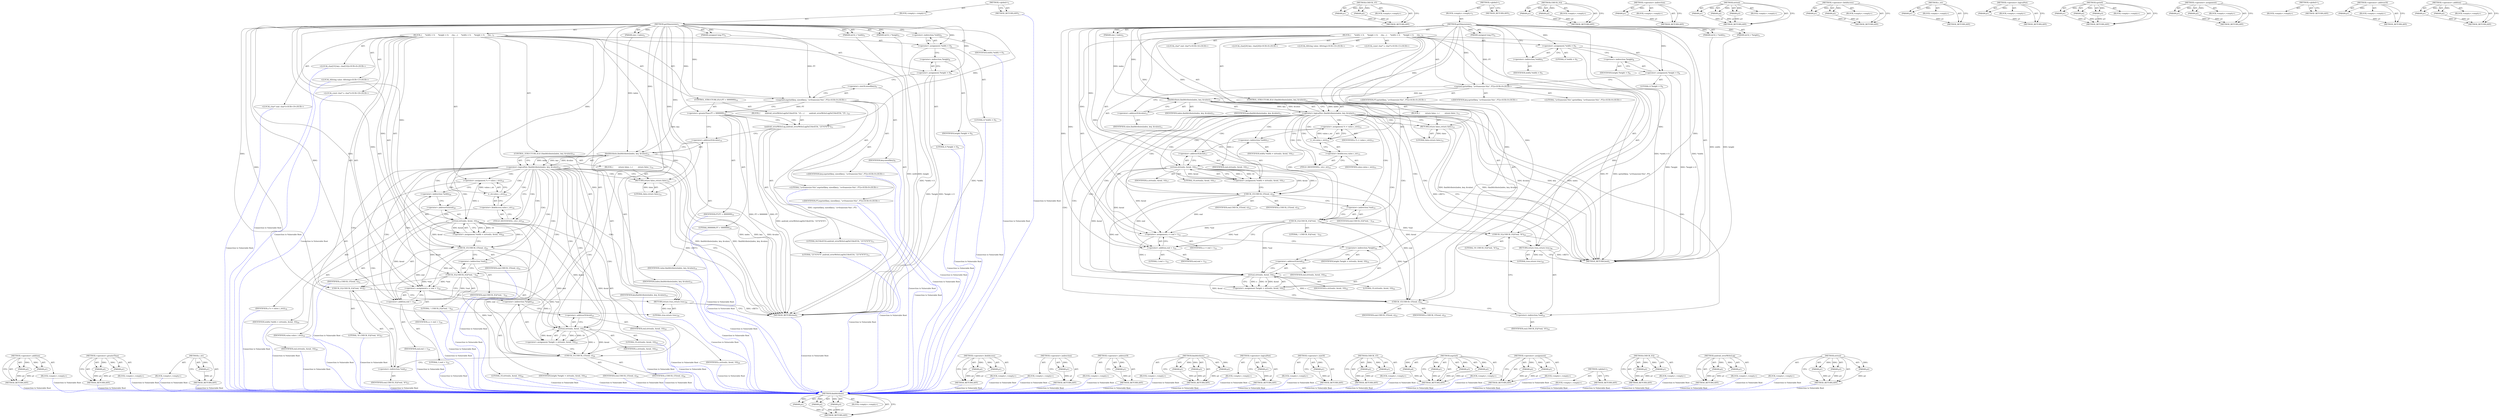 digraph "strtoul" {
vulnerable_137 [label=<(METHOD,findAttribute)>];
vulnerable_138 [label=<(PARAM,p1)>];
vulnerable_139 [label=<(PARAM,p2)>];
vulnerable_140 [label=<(PARAM,p3)>];
vulnerable_141 [label=<(BLOCK,&lt;empty&gt;,&lt;empty&gt;)>];
vulnerable_142 [label=<(METHOD_RETURN,ANY)>];
vulnerable_162 [label=<(METHOD,CHECK_GT)>];
vulnerable_163 [label=<(PARAM,p1)>];
vulnerable_164 [label=<(PARAM,p2)>];
vulnerable_165 [label=<(BLOCK,&lt;empty&gt;,&lt;empty&gt;)>];
vulnerable_166 [label=<(METHOD_RETURN,ANY)>];
vulnerable_6 [label=<(METHOD,&lt;global&gt;)<SUB>1</SUB>>];
vulnerable_7 [label=<(BLOCK,&lt;empty&gt;,&lt;empty&gt;)<SUB>1</SUB>>];
vulnerable_8 [label=<(METHOD,getDimensions)<SUB>1</SUB>>];
vulnerable_9 [label=<(PARAM,size_t index)<SUB>2</SUB>>];
vulnerable_10 [label=<(PARAM,unsigned long PT)<SUB>2</SUB>>];
vulnerable_11 [label=<(PARAM,int32_t *width)<SUB>3</SUB>>];
vulnerable_12 [label=<(PARAM,int32_t *height)<SUB>3</SUB>>];
vulnerable_13 [label=<(BLOCK,{

     *width = 0;
     *height = 0;
 
    cha...,{

     *width = 0;
     *height = 0;
 
    cha...)<SUB>3</SUB>>];
vulnerable_14 [label=<(&lt;operator&gt;.assignment,*width = 0)<SUB>5</SUB>>];
vulnerable_15 [label=<(&lt;operator&gt;.indirection,*width)<SUB>5</SUB>>];
vulnerable_16 [label=<(IDENTIFIER,width,*width = 0)<SUB>5</SUB>>];
vulnerable_17 [label=<(LITERAL,0,*width = 0)<SUB>5</SUB>>];
vulnerable_18 [label=<(&lt;operator&gt;.assignment,*height = 0)<SUB>6</SUB>>];
vulnerable_19 [label=<(&lt;operator&gt;.indirection,*height)<SUB>6</SUB>>];
vulnerable_20 [label=<(IDENTIFIER,height,*height = 0)<SUB>6</SUB>>];
vulnerable_21 [label=<(LITERAL,0,*height = 0)<SUB>6</SUB>>];
vulnerable_22 [label="<(LOCAL,char[20] key: char[20])<SUB>8</SUB>>"];
vulnerable_23 [label="<(sprintf,sprintf(key, &quot;a=framesize:%lu&quot;, PT))<SUB>9</SUB>>"];
vulnerable_24 [label="<(IDENTIFIER,key,sprintf(key, &quot;a=framesize:%lu&quot;, PT))<SUB>9</SUB>>"];
vulnerable_25 [label="<(LITERAL,&quot;a=framesize:%lu&quot;,sprintf(key, &quot;a=framesize:%lu&quot;, PT))<SUB>9</SUB>>"];
vulnerable_26 [label="<(IDENTIFIER,PT,sprintf(key, &quot;a=framesize:%lu&quot;, PT))<SUB>9</SUB>>"];
vulnerable_27 [label="<(LOCAL,AString value: AString)<SUB>10</SUB>>"];
vulnerable_28 [label=<(CONTROL_STRUCTURE,IF,if (!findAttribute(index, key, &amp;value)))<SUB>11</SUB>>];
vulnerable_29 [label=<(&lt;operator&gt;.logicalNot,!findAttribute(index, key, &amp;value))<SUB>11</SUB>>];
vulnerable_30 [label=<(findAttribute,findAttribute(index, key, &amp;value))<SUB>11</SUB>>];
vulnerable_31 [label=<(IDENTIFIER,index,findAttribute(index, key, &amp;value))<SUB>11</SUB>>];
vulnerable_32 [label=<(IDENTIFIER,key,findAttribute(index, key, &amp;value))<SUB>11</SUB>>];
vulnerable_33 [label=<(&lt;operator&gt;.addressOf,&amp;value)<SUB>11</SUB>>];
vulnerable_34 [label=<(IDENTIFIER,value,findAttribute(index, key, &amp;value))<SUB>11</SUB>>];
vulnerable_35 [label=<(BLOCK,{
         return false;
 },{
         return false;
 })<SUB>11</SUB>>];
vulnerable_36 [label=<(RETURN,return false;,return false;)<SUB>12</SUB>>];
vulnerable_37 [label=<(LITERAL,false,return false;)<SUB>12</SUB>>];
vulnerable_38 [label="<(LOCAL,const char* s: char*)<SUB>15</SUB>>"];
vulnerable_39 [label=<(&lt;operator&gt;.assignment,*s = value.c_str())<SUB>15</SUB>>];
vulnerable_40 [label=<(IDENTIFIER,s,*s = value.c_str())<SUB>15</SUB>>];
vulnerable_41 [label=<(c_str,value.c_str())<SUB>15</SUB>>];
vulnerable_42 [label=<(&lt;operator&gt;.fieldAccess,value.c_str)<SUB>15</SUB>>];
vulnerable_43 [label=<(IDENTIFIER,value,value.c_str())<SUB>15</SUB>>];
vulnerable_44 [label=<(FIELD_IDENTIFIER,c_str,c_str)<SUB>15</SUB>>];
vulnerable_45 [label="<(LOCAL,char* end: char*)<SUB>16</SUB>>"];
vulnerable_46 [label=<(&lt;operator&gt;.assignment,*width = strtoul(s, &amp;end, 10))<SUB>17</SUB>>];
vulnerable_47 [label=<(&lt;operator&gt;.indirection,*width)<SUB>17</SUB>>];
vulnerable_48 [label=<(IDENTIFIER,width,*width = strtoul(s, &amp;end, 10))<SUB>17</SUB>>];
vulnerable_49 [label=<(strtoul,strtoul(s, &amp;end, 10))<SUB>17</SUB>>];
vulnerable_50 [label=<(IDENTIFIER,s,strtoul(s, &amp;end, 10))<SUB>17</SUB>>];
vulnerable_51 [label=<(&lt;operator&gt;.addressOf,&amp;end)<SUB>17</SUB>>];
vulnerable_52 [label=<(IDENTIFIER,end,strtoul(s, &amp;end, 10))<SUB>17</SUB>>];
vulnerable_53 [label=<(LITERAL,10,strtoul(s, &amp;end, 10))<SUB>17</SUB>>];
vulnerable_54 [label=<(CHECK_GT,CHECK_GT(end, s))<SUB>18</SUB>>];
vulnerable_55 [label=<(IDENTIFIER,end,CHECK_GT(end, s))<SUB>18</SUB>>];
vulnerable_56 [label=<(IDENTIFIER,s,CHECK_GT(end, s))<SUB>18</SUB>>];
vulnerable_57 [label=<(CHECK_EQ,CHECK_EQ(*end, '-'))<SUB>19</SUB>>];
vulnerable_58 [label=<(&lt;operator&gt;.indirection,*end)<SUB>19</SUB>>];
vulnerable_59 [label=<(IDENTIFIER,end,CHECK_EQ(*end, '-'))<SUB>19</SUB>>];
vulnerable_60 [label=<(LITERAL,'-',CHECK_EQ(*end, '-'))<SUB>19</SUB>>];
vulnerable_61 [label=<(&lt;operator&gt;.assignment,s = end + 1)<SUB>21</SUB>>];
vulnerable_62 [label=<(IDENTIFIER,s,s = end + 1)<SUB>21</SUB>>];
vulnerable_63 [label=<(&lt;operator&gt;.addition,end + 1)<SUB>21</SUB>>];
vulnerable_64 [label=<(IDENTIFIER,end,end + 1)<SUB>21</SUB>>];
vulnerable_65 [label=<(LITERAL,1,end + 1)<SUB>21</SUB>>];
vulnerable_66 [label=<(&lt;operator&gt;.assignment,*height = strtoul(s, &amp;end, 10))<SUB>22</SUB>>];
vulnerable_67 [label=<(&lt;operator&gt;.indirection,*height)<SUB>22</SUB>>];
vulnerable_68 [label=<(IDENTIFIER,height,*height = strtoul(s, &amp;end, 10))<SUB>22</SUB>>];
vulnerable_69 [label=<(strtoul,strtoul(s, &amp;end, 10))<SUB>22</SUB>>];
vulnerable_70 [label=<(IDENTIFIER,s,strtoul(s, &amp;end, 10))<SUB>22</SUB>>];
vulnerable_71 [label=<(&lt;operator&gt;.addressOf,&amp;end)<SUB>22</SUB>>];
vulnerable_72 [label=<(IDENTIFIER,end,strtoul(s, &amp;end, 10))<SUB>22</SUB>>];
vulnerable_73 [label=<(LITERAL,10,strtoul(s, &amp;end, 10))<SUB>22</SUB>>];
vulnerable_74 [label=<(CHECK_GT,CHECK_GT(end, s))<SUB>23</SUB>>];
vulnerable_75 [label=<(IDENTIFIER,end,CHECK_GT(end, s))<SUB>23</SUB>>];
vulnerable_76 [label=<(IDENTIFIER,s,CHECK_GT(end, s))<SUB>23</SUB>>];
vulnerable_77 [label=<(CHECK_EQ,CHECK_EQ(*end, '\0'))<SUB>24</SUB>>];
vulnerable_78 [label=<(&lt;operator&gt;.indirection,*end)<SUB>24</SUB>>];
vulnerable_79 [label=<(IDENTIFIER,end,CHECK_EQ(*end, '\0'))<SUB>24</SUB>>];
vulnerable_80 [label=<(LITERAL,'\0',CHECK_EQ(*end, '\0'))<SUB>24</SUB>>];
vulnerable_81 [label=<(RETURN,return true;,return true;)<SUB>26</SUB>>];
vulnerable_82 [label=<(LITERAL,true,return true;)<SUB>26</SUB>>];
vulnerable_83 [label=<(METHOD_RETURN,bool)<SUB>1</SUB>>];
vulnerable_85 [label=<(METHOD_RETURN,ANY)<SUB>1</SUB>>];
vulnerable_167 [label=<(METHOD,CHECK_EQ)>];
vulnerable_168 [label=<(PARAM,p1)>];
vulnerable_169 [label=<(PARAM,p2)>];
vulnerable_170 [label=<(BLOCK,&lt;empty&gt;,&lt;empty&gt;)>];
vulnerable_171 [label=<(METHOD_RETURN,ANY)>];
vulnerable_123 [label=<(METHOD,&lt;operator&gt;.indirection)>];
vulnerable_124 [label=<(PARAM,p1)>];
vulnerable_125 [label=<(BLOCK,&lt;empty&gt;,&lt;empty&gt;)>];
vulnerable_126 [label=<(METHOD_RETURN,ANY)>];
vulnerable_156 [label=<(METHOD,strtoul)>];
vulnerable_157 [label=<(PARAM,p1)>];
vulnerable_158 [label=<(PARAM,p2)>];
vulnerable_159 [label=<(PARAM,p3)>];
vulnerable_160 [label=<(BLOCK,&lt;empty&gt;,&lt;empty&gt;)>];
vulnerable_161 [label=<(METHOD_RETURN,ANY)>];
vulnerable_151 [label=<(METHOD,&lt;operator&gt;.fieldAccess)>];
vulnerable_152 [label=<(PARAM,p1)>];
vulnerable_153 [label=<(PARAM,p2)>];
vulnerable_154 [label=<(BLOCK,&lt;empty&gt;,&lt;empty&gt;)>];
vulnerable_155 [label=<(METHOD_RETURN,ANY)>];
vulnerable_147 [label=<(METHOD,c_str)>];
vulnerable_148 [label=<(PARAM,p1)>];
vulnerable_149 [label=<(BLOCK,&lt;empty&gt;,&lt;empty&gt;)>];
vulnerable_150 [label=<(METHOD_RETURN,ANY)>];
vulnerable_133 [label=<(METHOD,&lt;operator&gt;.logicalNot)>];
vulnerable_134 [label=<(PARAM,p1)>];
vulnerable_135 [label=<(BLOCK,&lt;empty&gt;,&lt;empty&gt;)>];
vulnerable_136 [label=<(METHOD_RETURN,ANY)>];
vulnerable_127 [label=<(METHOD,sprintf)>];
vulnerable_128 [label=<(PARAM,p1)>];
vulnerable_129 [label=<(PARAM,p2)>];
vulnerable_130 [label=<(PARAM,p3)>];
vulnerable_131 [label=<(BLOCK,&lt;empty&gt;,&lt;empty&gt;)>];
vulnerable_132 [label=<(METHOD_RETURN,ANY)>];
vulnerable_118 [label=<(METHOD,&lt;operator&gt;.assignment)>];
vulnerable_119 [label=<(PARAM,p1)>];
vulnerable_120 [label=<(PARAM,p2)>];
vulnerable_121 [label=<(BLOCK,&lt;empty&gt;,&lt;empty&gt;)>];
vulnerable_122 [label=<(METHOD_RETURN,ANY)>];
vulnerable_112 [label=<(METHOD,&lt;global&gt;)<SUB>1</SUB>>];
vulnerable_113 [label=<(BLOCK,&lt;empty&gt;,&lt;empty&gt;)>];
vulnerable_114 [label=<(METHOD_RETURN,ANY)>];
vulnerable_143 [label=<(METHOD,&lt;operator&gt;.addressOf)>];
vulnerable_144 [label=<(PARAM,p1)>];
vulnerable_145 [label=<(BLOCK,&lt;empty&gt;,&lt;empty&gt;)>];
vulnerable_146 [label=<(METHOD_RETURN,ANY)>];
vulnerable_172 [label=<(METHOD,&lt;operator&gt;.addition)>];
vulnerable_173 [label=<(PARAM,p1)>];
vulnerable_174 [label=<(PARAM,p2)>];
vulnerable_175 [label=<(BLOCK,&lt;empty&gt;,&lt;empty&gt;)>];
vulnerable_176 [label=<(METHOD_RETURN,ANY)>];
fixed_199 [label=<(METHOD,&lt;operator&gt;.addition)>];
fixed_200 [label=<(PARAM,p1)>];
fixed_201 [label=<(PARAM,p2)>];
fixed_202 [label=<(BLOCK,&lt;empty&gt;,&lt;empty&gt;)>];
fixed_203 [label=<(METHOD_RETURN,ANY)>];
fixed_150 [label=<(METHOD,&lt;operator&gt;.greaterThan)>];
fixed_151 [label=<(PARAM,p1)>];
fixed_152 [label=<(PARAM,p2)>];
fixed_153 [label=<(BLOCK,&lt;empty&gt;,&lt;empty&gt;)>];
fixed_154 [label=<(METHOD_RETURN,ANY)>];
fixed_174 [label=<(METHOD,c_str)>];
fixed_175 [label=<(PARAM,p1)>];
fixed_176 [label=<(BLOCK,&lt;empty&gt;,&lt;empty&gt;)>];
fixed_177 [label=<(METHOD_RETURN,ANY)>];
fixed_6 [label=<(METHOD,&lt;global&gt;)<SUB>1</SUB>>];
fixed_7 [label=<(BLOCK,&lt;empty&gt;,&lt;empty&gt;)<SUB>1</SUB>>];
fixed_8 [label=<(METHOD,getDimensions)<SUB>1</SUB>>];
fixed_9 [label=<(PARAM,size_t index)<SUB>2</SUB>>];
fixed_10 [label=<(PARAM,unsigned long PT)<SUB>2</SUB>>];
fixed_11 [label=<(PARAM,int32_t *width)<SUB>3</SUB>>];
fixed_12 [label=<(PARAM,int32_t *height)<SUB>3</SUB>>];
fixed_13 [label=<(BLOCK,{

     *width = 0;
     *height = 0;
 
    cha...,{

     *width = 0;
     *height = 0;
 
    cha...)<SUB>3</SUB>>];
fixed_14 [label=<(&lt;operator&gt;.assignment,*width = 0)<SUB>5</SUB>>];
fixed_15 [label=<(&lt;operator&gt;.indirection,*width)<SUB>5</SUB>>];
fixed_16 [label=<(IDENTIFIER,width,*width = 0)<SUB>5</SUB>>];
fixed_17 [label=<(LITERAL,0,*width = 0)<SUB>5</SUB>>];
fixed_18 [label=<(&lt;operator&gt;.assignment,*height = 0)<SUB>6</SUB>>];
fixed_19 [label=<(&lt;operator&gt;.indirection,*height)<SUB>6</SUB>>];
fixed_20 [label=<(IDENTIFIER,height,*height = 0)<SUB>6</SUB>>];
fixed_21 [label=<(LITERAL,0,*height = 0)<SUB>6</SUB>>];
fixed_22 [label="<(LOCAL,char[33] key: char[33])<SUB>8</SUB>>"];
fixed_23 [label="<(snprintf,snprintf(key, sizeof(key), &quot;a=framesize:%lu&quot;, PT))<SUB>9</SUB>>"];
fixed_24 [label="<(IDENTIFIER,key,snprintf(key, sizeof(key), &quot;a=framesize:%lu&quot;, PT))<SUB>9</SUB>>"];
fixed_25 [label=<(&lt;operator&gt;.sizeOf,sizeof(key))<SUB>9</SUB>>];
fixed_26 [label=<(IDENTIFIER,key,sizeof(key))<SUB>9</SUB>>];
fixed_27 [label="<(LITERAL,&quot;a=framesize:%lu&quot;,snprintf(key, sizeof(key), &quot;a=framesize:%lu&quot;, PT))<SUB>9</SUB>>"];
fixed_28 [label="<(IDENTIFIER,PT,snprintf(key, sizeof(key), &quot;a=framesize:%lu&quot;, PT))<SUB>9</SUB>>"];
fixed_29 [label=<(CONTROL_STRUCTURE,IF,if (PT &gt; 9999999))<SUB>10</SUB>>];
fixed_30 [label=<(&lt;operator&gt;.greaterThan,PT &gt; 9999999)<SUB>10</SUB>>];
fixed_31 [label=<(IDENTIFIER,PT,PT &gt; 9999999)<SUB>10</SUB>>];
fixed_32 [label=<(LITERAL,9999999,PT &gt; 9999999)<SUB>10</SUB>>];
fixed_33 [label=<(BLOCK,{
        android_errorWriteLog(0x534e4554, &quot;25...,{
        android_errorWriteLog(0x534e4554, &quot;25...)<SUB>10</SUB>>];
fixed_34 [label=<(android_errorWriteLog,android_errorWriteLog(0x534e4554, &quot;25747670&quot;))<SUB>11</SUB>>];
fixed_35 [label=<(LITERAL,0x534e4554,android_errorWriteLog(0x534e4554, &quot;25747670&quot;))<SUB>11</SUB>>];
fixed_36 [label=<(LITERAL,&quot;25747670&quot;,android_errorWriteLog(0x534e4554, &quot;25747670&quot;))<SUB>11</SUB>>];
fixed_37 [label="<(LOCAL,AString value: AString)<SUB>13</SUB>>"];
fixed_38 [label=<(CONTROL_STRUCTURE,IF,if (!findAttribute(index, key, &amp;value)))<SUB>14</SUB>>];
fixed_39 [label=<(&lt;operator&gt;.logicalNot,!findAttribute(index, key, &amp;value))<SUB>14</SUB>>];
fixed_40 [label=<(findAttribute,findAttribute(index, key, &amp;value))<SUB>14</SUB>>];
fixed_41 [label=<(IDENTIFIER,index,findAttribute(index, key, &amp;value))<SUB>14</SUB>>];
fixed_42 [label=<(IDENTIFIER,key,findAttribute(index, key, &amp;value))<SUB>14</SUB>>];
fixed_43 [label=<(&lt;operator&gt;.addressOf,&amp;value)<SUB>14</SUB>>];
fixed_44 [label=<(IDENTIFIER,value,findAttribute(index, key, &amp;value))<SUB>14</SUB>>];
fixed_45 [label=<(BLOCK,{
         return false;
 },{
         return false;
 })<SUB>14</SUB>>];
fixed_46 [label=<(RETURN,return false;,return false;)<SUB>15</SUB>>];
fixed_47 [label=<(LITERAL,false,return false;)<SUB>15</SUB>>];
fixed_48 [label="<(LOCAL,const char* s: char*)<SUB>18</SUB>>"];
fixed_49 [label=<(&lt;operator&gt;.assignment,*s = value.c_str())<SUB>18</SUB>>];
fixed_50 [label=<(IDENTIFIER,s,*s = value.c_str())<SUB>18</SUB>>];
fixed_51 [label=<(c_str,value.c_str())<SUB>18</SUB>>];
fixed_52 [label=<(&lt;operator&gt;.fieldAccess,value.c_str)<SUB>18</SUB>>];
fixed_53 [label=<(IDENTIFIER,value,value.c_str())<SUB>18</SUB>>];
fixed_54 [label=<(FIELD_IDENTIFIER,c_str,c_str)<SUB>18</SUB>>];
fixed_55 [label="<(LOCAL,char* end: char*)<SUB>19</SUB>>"];
fixed_56 [label=<(&lt;operator&gt;.assignment,*width = strtoul(s, &amp;end, 10))<SUB>20</SUB>>];
fixed_57 [label=<(&lt;operator&gt;.indirection,*width)<SUB>20</SUB>>];
fixed_58 [label=<(IDENTIFIER,width,*width = strtoul(s, &amp;end, 10))<SUB>20</SUB>>];
fixed_59 [label=<(strtoul,strtoul(s, &amp;end, 10))<SUB>20</SUB>>];
fixed_60 [label=<(IDENTIFIER,s,strtoul(s, &amp;end, 10))<SUB>20</SUB>>];
fixed_61 [label=<(&lt;operator&gt;.addressOf,&amp;end)<SUB>20</SUB>>];
fixed_62 [label=<(IDENTIFIER,end,strtoul(s, &amp;end, 10))<SUB>20</SUB>>];
fixed_63 [label=<(LITERAL,10,strtoul(s, &amp;end, 10))<SUB>20</SUB>>];
fixed_64 [label=<(CHECK_GT,CHECK_GT(end, s))<SUB>21</SUB>>];
fixed_65 [label=<(IDENTIFIER,end,CHECK_GT(end, s))<SUB>21</SUB>>];
fixed_66 [label=<(IDENTIFIER,s,CHECK_GT(end, s))<SUB>21</SUB>>];
fixed_67 [label=<(CHECK_EQ,CHECK_EQ(*end, '-'))<SUB>22</SUB>>];
fixed_68 [label=<(&lt;operator&gt;.indirection,*end)<SUB>22</SUB>>];
fixed_69 [label=<(IDENTIFIER,end,CHECK_EQ(*end, '-'))<SUB>22</SUB>>];
fixed_70 [label=<(LITERAL,'-',CHECK_EQ(*end, '-'))<SUB>22</SUB>>];
fixed_71 [label=<(&lt;operator&gt;.assignment,s = end + 1)<SUB>24</SUB>>];
fixed_72 [label=<(IDENTIFIER,s,s = end + 1)<SUB>24</SUB>>];
fixed_73 [label=<(&lt;operator&gt;.addition,end + 1)<SUB>24</SUB>>];
fixed_74 [label=<(IDENTIFIER,end,end + 1)<SUB>24</SUB>>];
fixed_75 [label=<(LITERAL,1,end + 1)<SUB>24</SUB>>];
fixed_76 [label=<(&lt;operator&gt;.assignment,*height = strtoul(s, &amp;end, 10))<SUB>25</SUB>>];
fixed_77 [label=<(&lt;operator&gt;.indirection,*height)<SUB>25</SUB>>];
fixed_78 [label=<(IDENTIFIER,height,*height = strtoul(s, &amp;end, 10))<SUB>25</SUB>>];
fixed_79 [label=<(strtoul,strtoul(s, &amp;end, 10))<SUB>25</SUB>>];
fixed_80 [label=<(IDENTIFIER,s,strtoul(s, &amp;end, 10))<SUB>25</SUB>>];
fixed_81 [label=<(&lt;operator&gt;.addressOf,&amp;end)<SUB>25</SUB>>];
fixed_82 [label=<(IDENTIFIER,end,strtoul(s, &amp;end, 10))<SUB>25</SUB>>];
fixed_83 [label=<(LITERAL,10,strtoul(s, &amp;end, 10))<SUB>25</SUB>>];
fixed_84 [label=<(CHECK_GT,CHECK_GT(end, s))<SUB>26</SUB>>];
fixed_85 [label=<(IDENTIFIER,end,CHECK_GT(end, s))<SUB>26</SUB>>];
fixed_86 [label=<(IDENTIFIER,s,CHECK_GT(end, s))<SUB>26</SUB>>];
fixed_87 [label=<(CHECK_EQ,CHECK_EQ(*end, '\0'))<SUB>27</SUB>>];
fixed_88 [label=<(&lt;operator&gt;.indirection,*end)<SUB>27</SUB>>];
fixed_89 [label=<(IDENTIFIER,end,CHECK_EQ(*end, '\0'))<SUB>27</SUB>>];
fixed_90 [label=<(LITERAL,'\0',CHECK_EQ(*end, '\0'))<SUB>27</SUB>>];
fixed_91 [label=<(RETURN,return true;,return true;)<SUB>29</SUB>>];
fixed_92 [label=<(LITERAL,true,return true;)<SUB>29</SUB>>];
fixed_93 [label=<(METHOD_RETURN,bool)<SUB>1</SUB>>];
fixed_95 [label=<(METHOD_RETURN,ANY)<SUB>1</SUB>>];
fixed_178 [label=<(METHOD,&lt;operator&gt;.fieldAccess)>];
fixed_179 [label=<(PARAM,p1)>];
fixed_180 [label=<(PARAM,p2)>];
fixed_181 [label=<(BLOCK,&lt;empty&gt;,&lt;empty&gt;)>];
fixed_182 [label=<(METHOD_RETURN,ANY)>];
fixed_135 [label=<(METHOD,&lt;operator&gt;.indirection)>];
fixed_136 [label=<(PARAM,p1)>];
fixed_137 [label=<(BLOCK,&lt;empty&gt;,&lt;empty&gt;)>];
fixed_138 [label=<(METHOD_RETURN,ANY)>];
fixed_170 [label=<(METHOD,&lt;operator&gt;.addressOf)>];
fixed_171 [label=<(PARAM,p1)>];
fixed_172 [label=<(BLOCK,&lt;empty&gt;,&lt;empty&gt;)>];
fixed_173 [label=<(METHOD_RETURN,ANY)>];
fixed_164 [label=<(METHOD,findAttribute)>];
fixed_165 [label=<(PARAM,p1)>];
fixed_166 [label=<(PARAM,p2)>];
fixed_167 [label=<(PARAM,p3)>];
fixed_168 [label=<(BLOCK,&lt;empty&gt;,&lt;empty&gt;)>];
fixed_169 [label=<(METHOD_RETURN,ANY)>];
fixed_160 [label=<(METHOD,&lt;operator&gt;.logicalNot)>];
fixed_161 [label=<(PARAM,p1)>];
fixed_162 [label=<(BLOCK,&lt;empty&gt;,&lt;empty&gt;)>];
fixed_163 [label=<(METHOD_RETURN,ANY)>];
fixed_146 [label=<(METHOD,&lt;operator&gt;.sizeOf)>];
fixed_147 [label=<(PARAM,p1)>];
fixed_148 [label=<(BLOCK,&lt;empty&gt;,&lt;empty&gt;)>];
fixed_149 [label=<(METHOD_RETURN,ANY)>];
fixed_189 [label=<(METHOD,CHECK_GT)>];
fixed_190 [label=<(PARAM,p1)>];
fixed_191 [label=<(PARAM,p2)>];
fixed_192 [label=<(BLOCK,&lt;empty&gt;,&lt;empty&gt;)>];
fixed_193 [label=<(METHOD_RETURN,ANY)>];
fixed_139 [label=<(METHOD,snprintf)>];
fixed_140 [label=<(PARAM,p1)>];
fixed_141 [label=<(PARAM,p2)>];
fixed_142 [label=<(PARAM,p3)>];
fixed_143 [label=<(PARAM,p4)>];
fixed_144 [label=<(BLOCK,&lt;empty&gt;,&lt;empty&gt;)>];
fixed_145 [label=<(METHOD_RETURN,ANY)>];
fixed_130 [label=<(METHOD,&lt;operator&gt;.assignment)>];
fixed_131 [label=<(PARAM,p1)>];
fixed_132 [label=<(PARAM,p2)>];
fixed_133 [label=<(BLOCK,&lt;empty&gt;,&lt;empty&gt;)>];
fixed_134 [label=<(METHOD_RETURN,ANY)>];
fixed_124 [label=<(METHOD,&lt;global&gt;)<SUB>1</SUB>>];
fixed_125 [label=<(BLOCK,&lt;empty&gt;,&lt;empty&gt;)>];
fixed_126 [label=<(METHOD_RETURN,ANY)>];
fixed_194 [label=<(METHOD,CHECK_EQ)>];
fixed_195 [label=<(PARAM,p1)>];
fixed_196 [label=<(PARAM,p2)>];
fixed_197 [label=<(BLOCK,&lt;empty&gt;,&lt;empty&gt;)>];
fixed_198 [label=<(METHOD_RETURN,ANY)>];
fixed_155 [label=<(METHOD,android_errorWriteLog)>];
fixed_156 [label=<(PARAM,p1)>];
fixed_157 [label=<(PARAM,p2)>];
fixed_158 [label=<(BLOCK,&lt;empty&gt;,&lt;empty&gt;)>];
fixed_159 [label=<(METHOD_RETURN,ANY)>];
fixed_183 [label=<(METHOD,strtoul)>];
fixed_184 [label=<(PARAM,p1)>];
fixed_185 [label=<(PARAM,p2)>];
fixed_186 [label=<(PARAM,p3)>];
fixed_187 [label=<(BLOCK,&lt;empty&gt;,&lt;empty&gt;)>];
fixed_188 [label=<(METHOD_RETURN,ANY)>];
vulnerable_137 -> vulnerable_138  [key=0, label="AST: "];
vulnerable_137 -> vulnerable_138  [key=1, label="DDG: "];
vulnerable_137 -> vulnerable_141  [key=0, label="AST: "];
vulnerable_137 -> vulnerable_139  [key=0, label="AST: "];
vulnerable_137 -> vulnerable_139  [key=1, label="DDG: "];
vulnerable_137 -> vulnerable_142  [key=0, label="AST: "];
vulnerable_137 -> vulnerable_142  [key=1, label="CFG: "];
vulnerable_137 -> vulnerable_140  [key=0, label="AST: "];
vulnerable_137 -> vulnerable_140  [key=1, label="DDG: "];
vulnerable_138 -> vulnerable_142  [key=0, label="DDG: p1"];
vulnerable_139 -> vulnerable_142  [key=0, label="DDG: p2"];
vulnerable_140 -> vulnerable_142  [key=0, label="DDG: p3"];
vulnerable_162 -> vulnerable_163  [key=0, label="AST: "];
vulnerable_162 -> vulnerable_163  [key=1, label="DDG: "];
vulnerable_162 -> vulnerable_165  [key=0, label="AST: "];
vulnerable_162 -> vulnerable_164  [key=0, label="AST: "];
vulnerable_162 -> vulnerable_164  [key=1, label="DDG: "];
vulnerable_162 -> vulnerable_166  [key=0, label="AST: "];
vulnerable_162 -> vulnerable_166  [key=1, label="CFG: "];
vulnerable_163 -> vulnerable_166  [key=0, label="DDG: p1"];
vulnerable_164 -> vulnerable_166  [key=0, label="DDG: p2"];
vulnerable_6 -> vulnerable_7  [key=0, label="AST: "];
vulnerable_6 -> vulnerable_85  [key=0, label="AST: "];
vulnerable_6 -> vulnerable_85  [key=1, label="CFG: "];
vulnerable_7 -> vulnerable_8  [key=0, label="AST: "];
vulnerable_8 -> vulnerable_9  [key=0, label="AST: "];
vulnerable_8 -> vulnerable_9  [key=1, label="DDG: "];
vulnerable_8 -> vulnerable_10  [key=0, label="AST: "];
vulnerable_8 -> vulnerable_10  [key=1, label="DDG: "];
vulnerable_8 -> vulnerable_11  [key=0, label="AST: "];
vulnerable_8 -> vulnerable_11  [key=1, label="DDG: "];
vulnerable_8 -> vulnerable_12  [key=0, label="AST: "];
vulnerable_8 -> vulnerable_12  [key=1, label="DDG: "];
vulnerable_8 -> vulnerable_13  [key=0, label="AST: "];
vulnerable_8 -> vulnerable_83  [key=0, label="AST: "];
vulnerable_8 -> vulnerable_15  [key=0, label="CFG: "];
vulnerable_8 -> vulnerable_14  [key=0, label="DDG: "];
vulnerable_8 -> vulnerable_18  [key=0, label="DDG: "];
vulnerable_8 -> vulnerable_61  [key=0, label="DDG: "];
vulnerable_8 -> vulnerable_81  [key=0, label="DDG: "];
vulnerable_8 -> vulnerable_23  [key=0, label="DDG: "];
vulnerable_8 -> vulnerable_54  [key=0, label="DDG: "];
vulnerable_8 -> vulnerable_57  [key=0, label="DDG: "];
vulnerable_8 -> vulnerable_74  [key=0, label="DDG: "];
vulnerable_8 -> vulnerable_77  [key=0, label="DDG: "];
vulnerable_8 -> vulnerable_82  [key=0, label="DDG: "];
vulnerable_8 -> vulnerable_36  [key=0, label="DDG: "];
vulnerable_8 -> vulnerable_41  [key=0, label="DDG: "];
vulnerable_8 -> vulnerable_49  [key=0, label="DDG: "];
vulnerable_8 -> vulnerable_63  [key=0, label="DDG: "];
vulnerable_8 -> vulnerable_69  [key=0, label="DDG: "];
vulnerable_8 -> vulnerable_30  [key=0, label="DDG: "];
vulnerable_8 -> vulnerable_37  [key=0, label="DDG: "];
vulnerable_9 -> vulnerable_30  [key=0, label="DDG: index"];
vulnerable_10 -> vulnerable_23  [key=0, label="DDG: PT"];
vulnerable_11 -> vulnerable_83  [key=0, label="DDG: width"];
vulnerable_12 -> vulnerable_83  [key=0, label="DDG: height"];
vulnerable_13 -> vulnerable_14  [key=0, label="AST: "];
vulnerable_13 -> vulnerable_18  [key=0, label="AST: "];
vulnerable_13 -> vulnerable_22  [key=0, label="AST: "];
vulnerable_13 -> vulnerable_23  [key=0, label="AST: "];
vulnerable_13 -> vulnerable_27  [key=0, label="AST: "];
vulnerable_13 -> vulnerable_28  [key=0, label="AST: "];
vulnerable_13 -> vulnerable_38  [key=0, label="AST: "];
vulnerable_13 -> vulnerable_39  [key=0, label="AST: "];
vulnerable_13 -> vulnerable_45  [key=0, label="AST: "];
vulnerable_13 -> vulnerable_46  [key=0, label="AST: "];
vulnerable_13 -> vulnerable_54  [key=0, label="AST: "];
vulnerable_13 -> vulnerable_57  [key=0, label="AST: "];
vulnerable_13 -> vulnerable_61  [key=0, label="AST: "];
vulnerable_13 -> vulnerable_66  [key=0, label="AST: "];
vulnerable_13 -> vulnerable_74  [key=0, label="AST: "];
vulnerable_13 -> vulnerable_77  [key=0, label="AST: "];
vulnerable_13 -> vulnerable_81  [key=0, label="AST: "];
vulnerable_14 -> vulnerable_15  [key=0, label="AST: "];
vulnerable_14 -> vulnerable_17  [key=0, label="AST: "];
vulnerable_14 -> vulnerable_19  [key=0, label="CFG: "];
vulnerable_14 -> vulnerable_83  [key=0, label="DDG: *width"];
vulnerable_14 -> vulnerable_83  [key=1, label="DDG: *width = 0"];
vulnerable_15 -> vulnerable_16  [key=0, label="AST: "];
vulnerable_15 -> vulnerable_14  [key=0, label="CFG: "];
vulnerable_18 -> vulnerable_19  [key=0, label="AST: "];
vulnerable_18 -> vulnerable_21  [key=0, label="AST: "];
vulnerable_18 -> vulnerable_23  [key=0, label="CFG: "];
vulnerable_18 -> vulnerable_83  [key=0, label="DDG: *height"];
vulnerable_18 -> vulnerable_83  [key=1, label="DDG: *height = 0"];
vulnerable_19 -> vulnerable_20  [key=0, label="AST: "];
vulnerable_19 -> vulnerable_18  [key=0, label="CFG: "];
vulnerable_23 -> vulnerable_24  [key=0, label="AST: "];
vulnerable_23 -> vulnerable_25  [key=0, label="AST: "];
vulnerable_23 -> vulnerable_26  [key=0, label="AST: "];
vulnerable_23 -> vulnerable_33  [key=0, label="CFG: "];
vulnerable_23 -> vulnerable_83  [key=0, label="DDG: PT"];
vulnerable_23 -> vulnerable_83  [key=1, label="DDG: sprintf(key, &quot;a=framesize:%lu&quot;, PT)"];
vulnerable_23 -> vulnerable_30  [key=0, label="DDG: key"];
vulnerable_28 -> vulnerable_29  [key=0, label="AST: "];
vulnerable_28 -> vulnerable_35  [key=0, label="AST: "];
vulnerable_29 -> vulnerable_30  [key=0, label="AST: "];
vulnerable_29 -> vulnerable_36  [key=0, label="CFG: "];
vulnerable_29 -> vulnerable_36  [key=1, label="CDG: "];
vulnerable_29 -> vulnerable_44  [key=0, label="CFG: "];
vulnerable_29 -> vulnerable_44  [key=1, label="CDG: "];
vulnerable_29 -> vulnerable_83  [key=0, label="DDG: findAttribute(index, key, &amp;value)"];
vulnerable_29 -> vulnerable_83  [key=1, label="DDG: !findAttribute(index, key, &amp;value)"];
vulnerable_29 -> vulnerable_47  [key=0, label="CDG: "];
vulnerable_29 -> vulnerable_58  [key=0, label="CDG: "];
vulnerable_29 -> vulnerable_49  [key=0, label="CDG: "];
vulnerable_29 -> vulnerable_61  [key=0, label="CDG: "];
vulnerable_29 -> vulnerable_77  [key=0, label="CDG: "];
vulnerable_29 -> vulnerable_42  [key=0, label="CDG: "];
vulnerable_29 -> vulnerable_51  [key=0, label="CDG: "];
vulnerable_29 -> vulnerable_57  [key=0, label="CDG: "];
vulnerable_29 -> vulnerable_66  [key=0, label="CDG: "];
vulnerable_29 -> vulnerable_71  [key=0, label="CDG: "];
vulnerable_29 -> vulnerable_46  [key=0, label="CDG: "];
vulnerable_29 -> vulnerable_81  [key=0, label="CDG: "];
vulnerable_29 -> vulnerable_69  [key=0, label="CDG: "];
vulnerable_29 -> vulnerable_67  [key=0, label="CDG: "];
vulnerable_29 -> vulnerable_41  [key=0, label="CDG: "];
vulnerable_29 -> vulnerable_74  [key=0, label="CDG: "];
vulnerable_29 -> vulnerable_63  [key=0, label="CDG: "];
vulnerable_29 -> vulnerable_78  [key=0, label="CDG: "];
vulnerable_29 -> vulnerable_54  [key=0, label="CDG: "];
vulnerable_29 -> vulnerable_39  [key=0, label="CDG: "];
vulnerable_30 -> vulnerable_31  [key=0, label="AST: "];
vulnerable_30 -> vulnerable_32  [key=0, label="AST: "];
vulnerable_30 -> vulnerable_33  [key=0, label="AST: "];
vulnerable_30 -> vulnerable_29  [key=0, label="CFG: "];
vulnerable_30 -> vulnerable_29  [key=1, label="DDG: index"];
vulnerable_30 -> vulnerable_29  [key=2, label="DDG: key"];
vulnerable_30 -> vulnerable_29  [key=3, label="DDG: &amp;value"];
vulnerable_30 -> vulnerable_83  [key=0, label="DDG: index"];
vulnerable_30 -> vulnerable_83  [key=1, label="DDG: key"];
vulnerable_30 -> vulnerable_83  [key=2, label="DDG: &amp;value"];
vulnerable_33 -> vulnerable_34  [key=0, label="AST: "];
vulnerable_33 -> vulnerable_30  [key=0, label="CFG: "];
vulnerable_35 -> vulnerable_36  [key=0, label="AST: "];
vulnerable_36 -> vulnerable_37  [key=0, label="AST: "];
vulnerable_36 -> vulnerable_83  [key=0, label="CFG: "];
vulnerable_36 -> vulnerable_83  [key=1, label="DDG: &lt;RET&gt;"];
vulnerable_37 -> vulnerable_36  [key=0, label="DDG: false"];
vulnerable_39 -> vulnerable_40  [key=0, label="AST: "];
vulnerable_39 -> vulnerable_41  [key=0, label="AST: "];
vulnerable_39 -> vulnerable_47  [key=0, label="CFG: "];
vulnerable_39 -> vulnerable_49  [key=0, label="DDG: s"];
vulnerable_41 -> vulnerable_42  [key=0, label="AST: "];
vulnerable_41 -> vulnerable_39  [key=0, label="CFG: "];
vulnerable_41 -> vulnerable_39  [key=1, label="DDG: value.c_str"];
vulnerable_42 -> vulnerable_43  [key=0, label="AST: "];
vulnerable_42 -> vulnerable_44  [key=0, label="AST: "];
vulnerable_42 -> vulnerable_41  [key=0, label="CFG: "];
vulnerable_44 -> vulnerable_42  [key=0, label="CFG: "];
vulnerable_46 -> vulnerable_47  [key=0, label="AST: "];
vulnerable_46 -> vulnerable_49  [key=0, label="AST: "];
vulnerable_46 -> vulnerable_54  [key=0, label="CFG: "];
vulnerable_47 -> vulnerable_48  [key=0, label="AST: "];
vulnerable_47 -> vulnerable_51  [key=0, label="CFG: "];
vulnerable_49 -> vulnerable_50  [key=0, label="AST: "];
vulnerable_49 -> vulnerable_51  [key=0, label="AST: "];
vulnerable_49 -> vulnerable_53  [key=0, label="AST: "];
vulnerable_49 -> vulnerable_46  [key=0, label="CFG: "];
vulnerable_49 -> vulnerable_46  [key=1, label="DDG: s"];
vulnerable_49 -> vulnerable_46  [key=2, label="DDG: &amp;end"];
vulnerable_49 -> vulnerable_46  [key=3, label="DDG: 10"];
vulnerable_49 -> vulnerable_61  [key=0, label="DDG: &amp;end"];
vulnerable_49 -> vulnerable_54  [key=0, label="DDG: &amp;end"];
vulnerable_49 -> vulnerable_54  [key=1, label="DDG: s"];
vulnerable_49 -> vulnerable_74  [key=0, label="DDG: &amp;end"];
vulnerable_49 -> vulnerable_63  [key=0, label="DDG: &amp;end"];
vulnerable_49 -> vulnerable_69  [key=0, label="DDG: &amp;end"];
vulnerable_51 -> vulnerable_52  [key=0, label="AST: "];
vulnerable_51 -> vulnerable_49  [key=0, label="CFG: "];
vulnerable_54 -> vulnerable_55  [key=0, label="AST: "];
vulnerable_54 -> vulnerable_56  [key=0, label="AST: "];
vulnerable_54 -> vulnerable_58  [key=0, label="CFG: "];
vulnerable_54 -> vulnerable_61  [key=0, label="DDG: end"];
vulnerable_54 -> vulnerable_74  [key=0, label="DDG: end"];
vulnerable_54 -> vulnerable_63  [key=0, label="DDG: end"];
vulnerable_54 -> vulnerable_69  [key=0, label="DDG: end"];
vulnerable_57 -> vulnerable_58  [key=0, label="AST: "];
vulnerable_57 -> vulnerable_60  [key=0, label="AST: "];
vulnerable_57 -> vulnerable_63  [key=0, label="CFG: "];
vulnerable_57 -> vulnerable_63  [key=1, label="DDG: *end"];
vulnerable_57 -> vulnerable_61  [key=0, label="DDG: *end"];
vulnerable_57 -> vulnerable_74  [key=0, label="DDG: *end"];
vulnerable_57 -> vulnerable_77  [key=0, label="DDG: *end"];
vulnerable_57 -> vulnerable_69  [key=0, label="DDG: *end"];
vulnerable_58 -> vulnerable_59  [key=0, label="AST: "];
vulnerable_58 -> vulnerable_57  [key=0, label="CFG: "];
vulnerable_61 -> vulnerable_62  [key=0, label="AST: "];
vulnerable_61 -> vulnerable_63  [key=0, label="AST: "];
vulnerable_61 -> vulnerable_67  [key=0, label="CFG: "];
vulnerable_61 -> vulnerable_69  [key=0, label="DDG: s"];
vulnerable_63 -> vulnerable_64  [key=0, label="AST: "];
vulnerable_63 -> vulnerable_65  [key=0, label="AST: "];
vulnerable_63 -> vulnerable_61  [key=0, label="CFG: "];
vulnerable_66 -> vulnerable_67  [key=0, label="AST: "];
vulnerable_66 -> vulnerable_69  [key=0, label="AST: "];
vulnerable_66 -> vulnerable_74  [key=0, label="CFG: "];
vulnerable_67 -> vulnerable_68  [key=0, label="AST: "];
vulnerable_67 -> vulnerable_71  [key=0, label="CFG: "];
vulnerable_69 -> vulnerable_70  [key=0, label="AST: "];
vulnerable_69 -> vulnerable_71  [key=0, label="AST: "];
vulnerable_69 -> vulnerable_73  [key=0, label="AST: "];
vulnerable_69 -> vulnerable_66  [key=0, label="CFG: "];
vulnerable_69 -> vulnerable_66  [key=1, label="DDG: s"];
vulnerable_69 -> vulnerable_66  [key=2, label="DDG: &amp;end"];
vulnerable_69 -> vulnerable_66  [key=3, label="DDG: 10"];
vulnerable_69 -> vulnerable_74  [key=0, label="DDG: &amp;end"];
vulnerable_69 -> vulnerable_74  [key=1, label="DDG: s"];
vulnerable_71 -> vulnerable_72  [key=0, label="AST: "];
vulnerable_71 -> vulnerable_69  [key=0, label="CFG: "];
vulnerable_74 -> vulnerable_75  [key=0, label="AST: "];
vulnerable_74 -> vulnerable_76  [key=0, label="AST: "];
vulnerable_74 -> vulnerable_78  [key=0, label="CFG: "];
vulnerable_77 -> vulnerable_78  [key=0, label="AST: "];
vulnerable_77 -> vulnerable_80  [key=0, label="AST: "];
vulnerable_77 -> vulnerable_81  [key=0, label="CFG: "];
vulnerable_78 -> vulnerable_79  [key=0, label="AST: "];
vulnerable_78 -> vulnerable_77  [key=0, label="CFG: "];
vulnerable_81 -> vulnerable_82  [key=0, label="AST: "];
vulnerable_81 -> vulnerable_83  [key=0, label="CFG: "];
vulnerable_81 -> vulnerable_83  [key=1, label="DDG: &lt;RET&gt;"];
vulnerable_82 -> vulnerable_81  [key=0, label="DDG: true"];
vulnerable_167 -> vulnerable_168  [key=0, label="AST: "];
vulnerable_167 -> vulnerable_168  [key=1, label="DDG: "];
vulnerable_167 -> vulnerable_170  [key=0, label="AST: "];
vulnerable_167 -> vulnerable_169  [key=0, label="AST: "];
vulnerable_167 -> vulnerable_169  [key=1, label="DDG: "];
vulnerable_167 -> vulnerable_171  [key=0, label="AST: "];
vulnerable_167 -> vulnerable_171  [key=1, label="CFG: "];
vulnerable_168 -> vulnerable_171  [key=0, label="DDG: p1"];
vulnerable_169 -> vulnerable_171  [key=0, label="DDG: p2"];
vulnerable_123 -> vulnerable_124  [key=0, label="AST: "];
vulnerable_123 -> vulnerable_124  [key=1, label="DDG: "];
vulnerable_123 -> vulnerable_125  [key=0, label="AST: "];
vulnerable_123 -> vulnerable_126  [key=0, label="AST: "];
vulnerable_123 -> vulnerable_126  [key=1, label="CFG: "];
vulnerable_124 -> vulnerable_126  [key=0, label="DDG: p1"];
vulnerable_156 -> vulnerable_157  [key=0, label="AST: "];
vulnerable_156 -> vulnerable_157  [key=1, label="DDG: "];
vulnerable_156 -> vulnerable_160  [key=0, label="AST: "];
vulnerable_156 -> vulnerable_158  [key=0, label="AST: "];
vulnerable_156 -> vulnerable_158  [key=1, label="DDG: "];
vulnerable_156 -> vulnerable_161  [key=0, label="AST: "];
vulnerable_156 -> vulnerable_161  [key=1, label="CFG: "];
vulnerable_156 -> vulnerable_159  [key=0, label="AST: "];
vulnerable_156 -> vulnerable_159  [key=1, label="DDG: "];
vulnerable_157 -> vulnerable_161  [key=0, label="DDG: p1"];
vulnerable_158 -> vulnerable_161  [key=0, label="DDG: p2"];
vulnerable_159 -> vulnerable_161  [key=0, label="DDG: p3"];
vulnerable_151 -> vulnerable_152  [key=0, label="AST: "];
vulnerable_151 -> vulnerable_152  [key=1, label="DDG: "];
vulnerable_151 -> vulnerable_154  [key=0, label="AST: "];
vulnerable_151 -> vulnerable_153  [key=0, label="AST: "];
vulnerable_151 -> vulnerable_153  [key=1, label="DDG: "];
vulnerable_151 -> vulnerable_155  [key=0, label="AST: "];
vulnerable_151 -> vulnerable_155  [key=1, label="CFG: "];
vulnerable_152 -> vulnerable_155  [key=0, label="DDG: p1"];
vulnerable_153 -> vulnerable_155  [key=0, label="DDG: p2"];
vulnerable_147 -> vulnerable_148  [key=0, label="AST: "];
vulnerable_147 -> vulnerable_148  [key=1, label="DDG: "];
vulnerable_147 -> vulnerable_149  [key=0, label="AST: "];
vulnerable_147 -> vulnerable_150  [key=0, label="AST: "];
vulnerable_147 -> vulnerable_150  [key=1, label="CFG: "];
vulnerable_148 -> vulnerable_150  [key=0, label="DDG: p1"];
vulnerable_133 -> vulnerable_134  [key=0, label="AST: "];
vulnerable_133 -> vulnerable_134  [key=1, label="DDG: "];
vulnerable_133 -> vulnerable_135  [key=0, label="AST: "];
vulnerable_133 -> vulnerable_136  [key=0, label="AST: "];
vulnerable_133 -> vulnerable_136  [key=1, label="CFG: "];
vulnerable_134 -> vulnerable_136  [key=0, label="DDG: p1"];
vulnerable_127 -> vulnerable_128  [key=0, label="AST: "];
vulnerable_127 -> vulnerable_128  [key=1, label="DDG: "];
vulnerable_127 -> vulnerable_131  [key=0, label="AST: "];
vulnerable_127 -> vulnerable_129  [key=0, label="AST: "];
vulnerable_127 -> vulnerable_129  [key=1, label="DDG: "];
vulnerable_127 -> vulnerable_132  [key=0, label="AST: "];
vulnerable_127 -> vulnerable_132  [key=1, label="CFG: "];
vulnerable_127 -> vulnerable_130  [key=0, label="AST: "];
vulnerable_127 -> vulnerable_130  [key=1, label="DDG: "];
vulnerable_128 -> vulnerable_132  [key=0, label="DDG: p1"];
vulnerable_129 -> vulnerable_132  [key=0, label="DDG: p2"];
vulnerable_130 -> vulnerable_132  [key=0, label="DDG: p3"];
vulnerable_118 -> vulnerable_119  [key=0, label="AST: "];
vulnerable_118 -> vulnerable_119  [key=1, label="DDG: "];
vulnerable_118 -> vulnerable_121  [key=0, label="AST: "];
vulnerable_118 -> vulnerable_120  [key=0, label="AST: "];
vulnerable_118 -> vulnerable_120  [key=1, label="DDG: "];
vulnerable_118 -> vulnerable_122  [key=0, label="AST: "];
vulnerable_118 -> vulnerable_122  [key=1, label="CFG: "];
vulnerable_119 -> vulnerable_122  [key=0, label="DDG: p1"];
vulnerable_120 -> vulnerable_122  [key=0, label="DDG: p2"];
vulnerable_112 -> vulnerable_113  [key=0, label="AST: "];
vulnerable_112 -> vulnerable_114  [key=0, label="AST: "];
vulnerable_112 -> vulnerable_114  [key=1, label="CFG: "];
vulnerable_143 -> vulnerable_144  [key=0, label="AST: "];
vulnerable_143 -> vulnerable_144  [key=1, label="DDG: "];
vulnerable_143 -> vulnerable_145  [key=0, label="AST: "];
vulnerable_143 -> vulnerable_146  [key=0, label="AST: "];
vulnerable_143 -> vulnerable_146  [key=1, label="CFG: "];
vulnerable_144 -> vulnerable_146  [key=0, label="DDG: p1"];
vulnerable_172 -> vulnerable_173  [key=0, label="AST: "];
vulnerable_172 -> vulnerable_173  [key=1, label="DDG: "];
vulnerable_172 -> vulnerable_175  [key=0, label="AST: "];
vulnerable_172 -> vulnerable_174  [key=0, label="AST: "];
vulnerable_172 -> vulnerable_174  [key=1, label="DDG: "];
vulnerable_172 -> vulnerable_176  [key=0, label="AST: "];
vulnerable_172 -> vulnerable_176  [key=1, label="CFG: "];
vulnerable_173 -> vulnerable_176  [key=0, label="DDG: p1"];
vulnerable_174 -> vulnerable_176  [key=0, label="DDG: p2"];
fixed_199 -> fixed_200  [key=0, label="AST: "];
fixed_199 -> fixed_200  [key=1, label="DDG: "];
fixed_199 -> fixed_202  [key=0, label="AST: "];
fixed_199 -> fixed_201  [key=0, label="AST: "];
fixed_199 -> fixed_201  [key=1, label="DDG: "];
fixed_199 -> fixed_203  [key=0, label="AST: "];
fixed_199 -> fixed_203  [key=1, label="CFG: "];
fixed_200 -> fixed_203  [key=0, label="DDG: p1"];
fixed_201 -> fixed_203  [key=0, label="DDG: p2"];
fixed_202 -> vulnerable_137  [color=blue, key=0, label="Connection to Vulnerable Root", penwidth="2.0", style=dashed];
fixed_203 -> vulnerable_137  [color=blue, key=0, label="Connection to Vulnerable Root", penwidth="2.0", style=dashed];
fixed_150 -> fixed_151  [key=0, label="AST: "];
fixed_150 -> fixed_151  [key=1, label="DDG: "];
fixed_150 -> fixed_153  [key=0, label="AST: "];
fixed_150 -> fixed_152  [key=0, label="AST: "];
fixed_150 -> fixed_152  [key=1, label="DDG: "];
fixed_150 -> fixed_154  [key=0, label="AST: "];
fixed_150 -> fixed_154  [key=1, label="CFG: "];
fixed_151 -> fixed_154  [key=0, label="DDG: p1"];
fixed_152 -> fixed_154  [key=0, label="DDG: p2"];
fixed_153 -> vulnerable_137  [color=blue, key=0, label="Connection to Vulnerable Root", penwidth="2.0", style=dashed];
fixed_154 -> vulnerable_137  [color=blue, key=0, label="Connection to Vulnerable Root", penwidth="2.0", style=dashed];
fixed_174 -> fixed_175  [key=0, label="AST: "];
fixed_174 -> fixed_175  [key=1, label="DDG: "];
fixed_174 -> fixed_176  [key=0, label="AST: "];
fixed_174 -> fixed_177  [key=0, label="AST: "];
fixed_174 -> fixed_177  [key=1, label="CFG: "];
fixed_175 -> fixed_177  [key=0, label="DDG: p1"];
fixed_176 -> vulnerable_137  [color=blue, key=0, label="Connection to Vulnerable Root", penwidth="2.0", style=dashed];
fixed_177 -> vulnerable_137  [color=blue, key=0, label="Connection to Vulnerable Root", penwidth="2.0", style=dashed];
fixed_6 -> fixed_7  [key=0, label="AST: "];
fixed_6 -> fixed_95  [key=0, label="AST: "];
fixed_6 -> fixed_95  [key=1, label="CFG: "];
fixed_7 -> fixed_8  [key=0, label="AST: "];
fixed_8 -> fixed_9  [key=0, label="AST: "];
fixed_8 -> fixed_9  [key=1, label="DDG: "];
fixed_8 -> fixed_10  [key=0, label="AST: "];
fixed_8 -> fixed_10  [key=1, label="DDG: "];
fixed_8 -> fixed_11  [key=0, label="AST: "];
fixed_8 -> fixed_11  [key=1, label="DDG: "];
fixed_8 -> fixed_12  [key=0, label="AST: "];
fixed_8 -> fixed_12  [key=1, label="DDG: "];
fixed_8 -> fixed_13  [key=0, label="AST: "];
fixed_8 -> fixed_93  [key=0, label="AST: "];
fixed_8 -> fixed_15  [key=0, label="CFG: "];
fixed_8 -> fixed_14  [key=0, label="DDG: "];
fixed_8 -> fixed_18  [key=0, label="DDG: "];
fixed_8 -> fixed_71  [key=0, label="DDG: "];
fixed_8 -> fixed_91  [key=0, label="DDG: "];
fixed_8 -> fixed_23  [key=0, label="DDG: "];
fixed_8 -> fixed_64  [key=0, label="DDG: "];
fixed_8 -> fixed_67  [key=0, label="DDG: "];
fixed_8 -> fixed_84  [key=0, label="DDG: "];
fixed_8 -> fixed_87  [key=0, label="DDG: "];
fixed_8 -> fixed_92  [key=0, label="DDG: "];
fixed_8 -> fixed_30  [key=0, label="DDG: "];
fixed_8 -> fixed_46  [key=0, label="DDG: "];
fixed_8 -> fixed_51  [key=0, label="DDG: "];
fixed_8 -> fixed_59  [key=0, label="DDG: "];
fixed_8 -> fixed_73  [key=0, label="DDG: "];
fixed_8 -> fixed_79  [key=0, label="DDG: "];
fixed_8 -> fixed_34  [key=0, label="DDG: "];
fixed_8 -> fixed_40  [key=0, label="DDG: "];
fixed_8 -> fixed_47  [key=0, label="DDG: "];
fixed_9 -> fixed_40  [key=0, label="DDG: index"];
fixed_10 -> fixed_23  [key=0, label="DDG: PT"];
fixed_11 -> fixed_93  [key=0, label="DDG: width"];
fixed_12 -> fixed_93  [key=0, label="DDG: height"];
fixed_13 -> fixed_14  [key=0, label="AST: "];
fixed_13 -> fixed_18  [key=0, label="AST: "];
fixed_13 -> fixed_22  [key=0, label="AST: "];
fixed_13 -> fixed_23  [key=0, label="AST: "];
fixed_13 -> fixed_29  [key=0, label="AST: "];
fixed_13 -> fixed_37  [key=0, label="AST: "];
fixed_13 -> fixed_38  [key=0, label="AST: "];
fixed_13 -> fixed_48  [key=0, label="AST: "];
fixed_13 -> fixed_49  [key=0, label="AST: "];
fixed_13 -> fixed_55  [key=0, label="AST: "];
fixed_13 -> fixed_56  [key=0, label="AST: "];
fixed_13 -> fixed_64  [key=0, label="AST: "];
fixed_13 -> fixed_67  [key=0, label="AST: "];
fixed_13 -> fixed_71  [key=0, label="AST: "];
fixed_13 -> fixed_76  [key=0, label="AST: "];
fixed_13 -> fixed_84  [key=0, label="AST: "];
fixed_13 -> fixed_87  [key=0, label="AST: "];
fixed_13 -> fixed_91  [key=0, label="AST: "];
fixed_14 -> fixed_15  [key=0, label="AST: "];
fixed_14 -> fixed_17  [key=0, label="AST: "];
fixed_14 -> fixed_19  [key=0, label="CFG: "];
fixed_14 -> fixed_93  [key=0, label="DDG: *width"];
fixed_14 -> fixed_93  [key=1, label="DDG: *width = 0"];
fixed_15 -> fixed_16  [key=0, label="AST: "];
fixed_15 -> fixed_14  [key=0, label="CFG: "];
fixed_16 -> vulnerable_137  [color=blue, key=0, label="Connection to Vulnerable Root", penwidth="2.0", style=dashed];
fixed_17 -> vulnerable_137  [color=blue, key=0, label="Connection to Vulnerable Root", penwidth="2.0", style=dashed];
fixed_18 -> fixed_19  [key=0, label="AST: "];
fixed_18 -> fixed_21  [key=0, label="AST: "];
fixed_18 -> fixed_25  [key=0, label="CFG: "];
fixed_18 -> fixed_93  [key=0, label="DDG: *height"];
fixed_18 -> fixed_93  [key=1, label="DDG: *height = 0"];
fixed_19 -> fixed_20  [key=0, label="AST: "];
fixed_19 -> fixed_18  [key=0, label="CFG: "];
fixed_20 -> vulnerable_137  [color=blue, key=0, label="Connection to Vulnerable Root", penwidth="2.0", style=dashed];
fixed_21 -> vulnerable_137  [color=blue, key=0, label="Connection to Vulnerable Root", penwidth="2.0", style=dashed];
fixed_22 -> vulnerable_137  [color=blue, key=0, label="Connection to Vulnerable Root", penwidth="2.0", style=dashed];
fixed_23 -> fixed_24  [key=0, label="AST: "];
fixed_23 -> fixed_25  [key=0, label="AST: "];
fixed_23 -> fixed_27  [key=0, label="AST: "];
fixed_23 -> fixed_28  [key=0, label="AST: "];
fixed_23 -> fixed_30  [key=0, label="CFG: "];
fixed_23 -> fixed_30  [key=1, label="DDG: PT"];
fixed_23 -> fixed_93  [key=0, label="DDG: snprintf(key, sizeof(key), &quot;a=framesize:%lu&quot;, PT)"];
fixed_23 -> fixed_40  [key=0, label="DDG: key"];
fixed_24 -> vulnerable_137  [color=blue, key=0, label="Connection to Vulnerable Root", penwidth="2.0", style=dashed];
fixed_25 -> fixed_26  [key=0, label="AST: "];
fixed_25 -> fixed_23  [key=0, label="CFG: "];
fixed_26 -> vulnerable_137  [color=blue, key=0, label="Connection to Vulnerable Root", penwidth="2.0", style=dashed];
fixed_27 -> vulnerable_137  [color=blue, key=0, label="Connection to Vulnerable Root", penwidth="2.0", style=dashed];
fixed_28 -> vulnerable_137  [color=blue, key=0, label="Connection to Vulnerable Root", penwidth="2.0", style=dashed];
fixed_29 -> fixed_30  [key=0, label="AST: "];
fixed_29 -> fixed_33  [key=0, label="AST: "];
fixed_30 -> fixed_31  [key=0, label="AST: "];
fixed_30 -> fixed_32  [key=0, label="AST: "];
fixed_30 -> fixed_34  [key=0, label="CFG: "];
fixed_30 -> fixed_34  [key=1, label="CDG: "];
fixed_30 -> fixed_43  [key=0, label="CFG: "];
fixed_30 -> fixed_93  [key=0, label="DDG: PT"];
fixed_30 -> fixed_93  [key=1, label="DDG: PT &gt; 9999999"];
fixed_31 -> vulnerable_137  [color=blue, key=0, label="Connection to Vulnerable Root", penwidth="2.0", style=dashed];
fixed_32 -> vulnerable_137  [color=blue, key=0, label="Connection to Vulnerable Root", penwidth="2.0", style=dashed];
fixed_33 -> fixed_34  [key=0, label="AST: "];
fixed_34 -> fixed_35  [key=0, label="AST: "];
fixed_34 -> fixed_36  [key=0, label="AST: "];
fixed_34 -> fixed_43  [key=0, label="CFG: "];
fixed_34 -> fixed_93  [key=0, label="DDG: android_errorWriteLog(0x534e4554, &quot;25747670&quot;)"];
fixed_35 -> vulnerable_137  [color=blue, key=0, label="Connection to Vulnerable Root", penwidth="2.0", style=dashed];
fixed_36 -> vulnerable_137  [color=blue, key=0, label="Connection to Vulnerable Root", penwidth="2.0", style=dashed];
fixed_37 -> vulnerable_137  [color=blue, key=0, label="Connection to Vulnerable Root", penwidth="2.0", style=dashed];
fixed_38 -> fixed_39  [key=0, label="AST: "];
fixed_38 -> fixed_45  [key=0, label="AST: "];
fixed_39 -> fixed_40  [key=0, label="AST: "];
fixed_39 -> fixed_46  [key=0, label="CFG: "];
fixed_39 -> fixed_46  [key=1, label="CDG: "];
fixed_39 -> fixed_54  [key=0, label="CFG: "];
fixed_39 -> fixed_54  [key=1, label="CDG: "];
fixed_39 -> fixed_93  [key=0, label="DDG: findAttribute(index, key, &amp;value)"];
fixed_39 -> fixed_93  [key=1, label="DDG: !findAttribute(index, key, &amp;value)"];
fixed_39 -> fixed_68  [key=0, label="CDG: "];
fixed_39 -> fixed_49  [key=0, label="CDG: "];
fixed_39 -> fixed_73  [key=0, label="CDG: "];
fixed_39 -> fixed_77  [key=0, label="CDG: "];
fixed_39 -> fixed_64  [key=0, label="CDG: "];
fixed_39 -> fixed_51  [key=0, label="CDG: "];
fixed_39 -> fixed_57  [key=0, label="CDG: "];
fixed_39 -> fixed_52  [key=0, label="CDG: "];
fixed_39 -> fixed_81  [key=0, label="CDG: "];
fixed_39 -> fixed_84  [key=0, label="CDG: "];
fixed_39 -> fixed_56  [key=0, label="CDG: "];
fixed_39 -> fixed_67  [key=0, label="CDG: "];
fixed_39 -> fixed_76  [key=0, label="CDG: "];
fixed_39 -> fixed_59  [key=0, label="CDG: "];
fixed_39 -> fixed_87  [key=0, label="CDG: "];
fixed_39 -> fixed_91  [key=0, label="CDG: "];
fixed_39 -> fixed_79  [key=0, label="CDG: "];
fixed_39 -> fixed_61  [key=0, label="CDG: "];
fixed_39 -> fixed_71  [key=0, label="CDG: "];
fixed_39 -> fixed_88  [key=0, label="CDG: "];
fixed_40 -> fixed_41  [key=0, label="AST: "];
fixed_40 -> fixed_42  [key=0, label="AST: "];
fixed_40 -> fixed_43  [key=0, label="AST: "];
fixed_40 -> fixed_39  [key=0, label="CFG: "];
fixed_40 -> fixed_39  [key=1, label="DDG: index"];
fixed_40 -> fixed_39  [key=2, label="DDG: key"];
fixed_40 -> fixed_39  [key=3, label="DDG: &amp;value"];
fixed_40 -> fixed_93  [key=0, label="DDG: index"];
fixed_40 -> fixed_93  [key=1, label="DDG: key"];
fixed_40 -> fixed_93  [key=2, label="DDG: &amp;value"];
fixed_41 -> vulnerable_137  [color=blue, key=0, label="Connection to Vulnerable Root", penwidth="2.0", style=dashed];
fixed_42 -> vulnerable_137  [color=blue, key=0, label="Connection to Vulnerable Root", penwidth="2.0", style=dashed];
fixed_43 -> fixed_44  [key=0, label="AST: "];
fixed_43 -> fixed_40  [key=0, label="CFG: "];
fixed_44 -> vulnerable_137  [color=blue, key=0, label="Connection to Vulnerable Root", penwidth="2.0", style=dashed];
fixed_45 -> fixed_46  [key=0, label="AST: "];
fixed_46 -> fixed_47  [key=0, label="AST: "];
fixed_46 -> fixed_93  [key=0, label="CFG: "];
fixed_46 -> fixed_93  [key=1, label="DDG: &lt;RET&gt;"];
fixed_47 -> fixed_46  [key=0, label="DDG: false"];
fixed_48 -> vulnerable_137  [color=blue, key=0, label="Connection to Vulnerable Root", penwidth="2.0", style=dashed];
fixed_49 -> fixed_50  [key=0, label="AST: "];
fixed_49 -> fixed_51  [key=0, label="AST: "];
fixed_49 -> fixed_57  [key=0, label="CFG: "];
fixed_49 -> fixed_59  [key=0, label="DDG: s"];
fixed_50 -> vulnerable_137  [color=blue, key=0, label="Connection to Vulnerable Root", penwidth="2.0", style=dashed];
fixed_51 -> fixed_52  [key=0, label="AST: "];
fixed_51 -> fixed_49  [key=0, label="CFG: "];
fixed_51 -> fixed_49  [key=1, label="DDG: value.c_str"];
fixed_52 -> fixed_53  [key=0, label="AST: "];
fixed_52 -> fixed_54  [key=0, label="AST: "];
fixed_52 -> fixed_51  [key=0, label="CFG: "];
fixed_53 -> vulnerable_137  [color=blue, key=0, label="Connection to Vulnerable Root", penwidth="2.0", style=dashed];
fixed_54 -> fixed_52  [key=0, label="CFG: "];
fixed_55 -> vulnerable_137  [color=blue, key=0, label="Connection to Vulnerable Root", penwidth="2.0", style=dashed];
fixed_56 -> fixed_57  [key=0, label="AST: "];
fixed_56 -> fixed_59  [key=0, label="AST: "];
fixed_56 -> fixed_64  [key=0, label="CFG: "];
fixed_57 -> fixed_58  [key=0, label="AST: "];
fixed_57 -> fixed_61  [key=0, label="CFG: "];
fixed_58 -> vulnerable_137  [color=blue, key=0, label="Connection to Vulnerable Root", penwidth="2.0", style=dashed];
fixed_59 -> fixed_60  [key=0, label="AST: "];
fixed_59 -> fixed_61  [key=0, label="AST: "];
fixed_59 -> fixed_63  [key=0, label="AST: "];
fixed_59 -> fixed_56  [key=0, label="CFG: "];
fixed_59 -> fixed_56  [key=1, label="DDG: s"];
fixed_59 -> fixed_56  [key=2, label="DDG: &amp;end"];
fixed_59 -> fixed_56  [key=3, label="DDG: 10"];
fixed_59 -> fixed_71  [key=0, label="DDG: &amp;end"];
fixed_59 -> fixed_64  [key=0, label="DDG: &amp;end"];
fixed_59 -> fixed_64  [key=1, label="DDG: s"];
fixed_59 -> fixed_84  [key=0, label="DDG: &amp;end"];
fixed_59 -> fixed_73  [key=0, label="DDG: &amp;end"];
fixed_59 -> fixed_79  [key=0, label="DDG: &amp;end"];
fixed_60 -> vulnerable_137  [color=blue, key=0, label="Connection to Vulnerable Root", penwidth="2.0", style=dashed];
fixed_61 -> fixed_62  [key=0, label="AST: "];
fixed_61 -> fixed_59  [key=0, label="CFG: "];
fixed_62 -> vulnerable_137  [color=blue, key=0, label="Connection to Vulnerable Root", penwidth="2.0", style=dashed];
fixed_63 -> vulnerable_137  [color=blue, key=0, label="Connection to Vulnerable Root", penwidth="2.0", style=dashed];
fixed_64 -> fixed_65  [key=0, label="AST: "];
fixed_64 -> fixed_66  [key=0, label="AST: "];
fixed_64 -> fixed_68  [key=0, label="CFG: "];
fixed_64 -> fixed_71  [key=0, label="DDG: end"];
fixed_64 -> fixed_84  [key=0, label="DDG: end"];
fixed_64 -> fixed_73  [key=0, label="DDG: end"];
fixed_64 -> fixed_79  [key=0, label="DDG: end"];
fixed_65 -> vulnerable_137  [color=blue, key=0, label="Connection to Vulnerable Root", penwidth="2.0", style=dashed];
fixed_66 -> vulnerable_137  [color=blue, key=0, label="Connection to Vulnerable Root", penwidth="2.0", style=dashed];
fixed_67 -> fixed_68  [key=0, label="AST: "];
fixed_67 -> fixed_70  [key=0, label="AST: "];
fixed_67 -> fixed_73  [key=0, label="CFG: "];
fixed_67 -> fixed_73  [key=1, label="DDG: *end"];
fixed_67 -> fixed_71  [key=0, label="DDG: *end"];
fixed_67 -> fixed_84  [key=0, label="DDG: *end"];
fixed_67 -> fixed_87  [key=0, label="DDG: *end"];
fixed_67 -> fixed_79  [key=0, label="DDG: *end"];
fixed_68 -> fixed_69  [key=0, label="AST: "];
fixed_68 -> fixed_67  [key=0, label="CFG: "];
fixed_69 -> vulnerable_137  [color=blue, key=0, label="Connection to Vulnerable Root", penwidth="2.0", style=dashed];
fixed_70 -> vulnerable_137  [color=blue, key=0, label="Connection to Vulnerable Root", penwidth="2.0", style=dashed];
fixed_71 -> fixed_72  [key=0, label="AST: "];
fixed_71 -> fixed_73  [key=0, label="AST: "];
fixed_71 -> fixed_77  [key=0, label="CFG: "];
fixed_71 -> fixed_79  [key=0, label="DDG: s"];
fixed_72 -> vulnerable_137  [color=blue, key=0, label="Connection to Vulnerable Root", penwidth="2.0", style=dashed];
fixed_73 -> fixed_74  [key=0, label="AST: "];
fixed_73 -> fixed_75  [key=0, label="AST: "];
fixed_73 -> fixed_71  [key=0, label="CFG: "];
fixed_74 -> vulnerable_137  [color=blue, key=0, label="Connection to Vulnerable Root", penwidth="2.0", style=dashed];
fixed_75 -> vulnerable_137  [color=blue, key=0, label="Connection to Vulnerable Root", penwidth="2.0", style=dashed];
fixed_76 -> fixed_77  [key=0, label="AST: "];
fixed_76 -> fixed_79  [key=0, label="AST: "];
fixed_76 -> fixed_84  [key=0, label="CFG: "];
fixed_77 -> fixed_78  [key=0, label="AST: "];
fixed_77 -> fixed_81  [key=0, label="CFG: "];
fixed_78 -> vulnerable_137  [color=blue, key=0, label="Connection to Vulnerable Root", penwidth="2.0", style=dashed];
fixed_79 -> fixed_80  [key=0, label="AST: "];
fixed_79 -> fixed_81  [key=0, label="AST: "];
fixed_79 -> fixed_83  [key=0, label="AST: "];
fixed_79 -> fixed_76  [key=0, label="CFG: "];
fixed_79 -> fixed_76  [key=1, label="DDG: s"];
fixed_79 -> fixed_76  [key=2, label="DDG: &amp;end"];
fixed_79 -> fixed_76  [key=3, label="DDG: 10"];
fixed_79 -> fixed_84  [key=0, label="DDG: &amp;end"];
fixed_79 -> fixed_84  [key=1, label="DDG: s"];
fixed_80 -> vulnerable_137  [color=blue, key=0, label="Connection to Vulnerable Root", penwidth="2.0", style=dashed];
fixed_81 -> fixed_82  [key=0, label="AST: "];
fixed_81 -> fixed_79  [key=0, label="CFG: "];
fixed_82 -> vulnerable_137  [color=blue, key=0, label="Connection to Vulnerable Root", penwidth="2.0", style=dashed];
fixed_83 -> vulnerable_137  [color=blue, key=0, label="Connection to Vulnerable Root", penwidth="2.0", style=dashed];
fixed_84 -> fixed_85  [key=0, label="AST: "];
fixed_84 -> fixed_86  [key=0, label="AST: "];
fixed_84 -> fixed_88  [key=0, label="CFG: "];
fixed_85 -> vulnerable_137  [color=blue, key=0, label="Connection to Vulnerable Root", penwidth="2.0", style=dashed];
fixed_86 -> vulnerable_137  [color=blue, key=0, label="Connection to Vulnerable Root", penwidth="2.0", style=dashed];
fixed_87 -> fixed_88  [key=0, label="AST: "];
fixed_87 -> fixed_90  [key=0, label="AST: "];
fixed_87 -> fixed_91  [key=0, label="CFG: "];
fixed_88 -> fixed_89  [key=0, label="AST: "];
fixed_88 -> fixed_87  [key=0, label="CFG: "];
fixed_89 -> vulnerable_137  [color=blue, key=0, label="Connection to Vulnerable Root", penwidth="2.0", style=dashed];
fixed_90 -> vulnerable_137  [color=blue, key=0, label="Connection to Vulnerable Root", penwidth="2.0", style=dashed];
fixed_91 -> fixed_92  [key=0, label="AST: "];
fixed_91 -> fixed_93  [key=0, label="CFG: "];
fixed_91 -> fixed_93  [key=1, label="DDG: &lt;RET&gt;"];
fixed_92 -> fixed_91  [key=0, label="DDG: true"];
fixed_93 -> vulnerable_137  [color=blue, key=0, label="Connection to Vulnerable Root", penwidth="2.0", style=dashed];
fixed_95 -> vulnerable_137  [color=blue, key=0, label="Connection to Vulnerable Root", penwidth="2.0", style=dashed];
fixed_178 -> fixed_179  [key=0, label="AST: "];
fixed_178 -> fixed_179  [key=1, label="DDG: "];
fixed_178 -> fixed_181  [key=0, label="AST: "];
fixed_178 -> fixed_180  [key=0, label="AST: "];
fixed_178 -> fixed_180  [key=1, label="DDG: "];
fixed_178 -> fixed_182  [key=0, label="AST: "];
fixed_178 -> fixed_182  [key=1, label="CFG: "];
fixed_179 -> fixed_182  [key=0, label="DDG: p1"];
fixed_180 -> fixed_182  [key=0, label="DDG: p2"];
fixed_181 -> vulnerable_137  [color=blue, key=0, label="Connection to Vulnerable Root", penwidth="2.0", style=dashed];
fixed_182 -> vulnerable_137  [color=blue, key=0, label="Connection to Vulnerable Root", penwidth="2.0", style=dashed];
fixed_135 -> fixed_136  [key=0, label="AST: "];
fixed_135 -> fixed_136  [key=1, label="DDG: "];
fixed_135 -> fixed_137  [key=0, label="AST: "];
fixed_135 -> fixed_138  [key=0, label="AST: "];
fixed_135 -> fixed_138  [key=1, label="CFG: "];
fixed_136 -> fixed_138  [key=0, label="DDG: p1"];
fixed_137 -> vulnerable_137  [color=blue, key=0, label="Connection to Vulnerable Root", penwidth="2.0", style=dashed];
fixed_138 -> vulnerable_137  [color=blue, key=0, label="Connection to Vulnerable Root", penwidth="2.0", style=dashed];
fixed_170 -> fixed_171  [key=0, label="AST: "];
fixed_170 -> fixed_171  [key=1, label="DDG: "];
fixed_170 -> fixed_172  [key=0, label="AST: "];
fixed_170 -> fixed_173  [key=0, label="AST: "];
fixed_170 -> fixed_173  [key=1, label="CFG: "];
fixed_171 -> fixed_173  [key=0, label="DDG: p1"];
fixed_172 -> vulnerable_137  [color=blue, key=0, label="Connection to Vulnerable Root", penwidth="2.0", style=dashed];
fixed_173 -> vulnerable_137  [color=blue, key=0, label="Connection to Vulnerable Root", penwidth="2.0", style=dashed];
fixed_164 -> fixed_165  [key=0, label="AST: "];
fixed_164 -> fixed_165  [key=1, label="DDG: "];
fixed_164 -> fixed_168  [key=0, label="AST: "];
fixed_164 -> fixed_166  [key=0, label="AST: "];
fixed_164 -> fixed_166  [key=1, label="DDG: "];
fixed_164 -> fixed_169  [key=0, label="AST: "];
fixed_164 -> fixed_169  [key=1, label="CFG: "];
fixed_164 -> fixed_167  [key=0, label="AST: "];
fixed_164 -> fixed_167  [key=1, label="DDG: "];
fixed_165 -> fixed_169  [key=0, label="DDG: p1"];
fixed_166 -> fixed_169  [key=0, label="DDG: p2"];
fixed_167 -> fixed_169  [key=0, label="DDG: p3"];
fixed_168 -> vulnerable_137  [color=blue, key=0, label="Connection to Vulnerable Root", penwidth="2.0", style=dashed];
fixed_169 -> vulnerable_137  [color=blue, key=0, label="Connection to Vulnerable Root", penwidth="2.0", style=dashed];
fixed_160 -> fixed_161  [key=0, label="AST: "];
fixed_160 -> fixed_161  [key=1, label="DDG: "];
fixed_160 -> fixed_162  [key=0, label="AST: "];
fixed_160 -> fixed_163  [key=0, label="AST: "];
fixed_160 -> fixed_163  [key=1, label="CFG: "];
fixed_161 -> fixed_163  [key=0, label="DDG: p1"];
fixed_162 -> vulnerable_137  [color=blue, key=0, label="Connection to Vulnerable Root", penwidth="2.0", style=dashed];
fixed_163 -> vulnerable_137  [color=blue, key=0, label="Connection to Vulnerable Root", penwidth="2.0", style=dashed];
fixed_146 -> fixed_147  [key=0, label="AST: "];
fixed_146 -> fixed_147  [key=1, label="DDG: "];
fixed_146 -> fixed_148  [key=0, label="AST: "];
fixed_146 -> fixed_149  [key=0, label="AST: "];
fixed_146 -> fixed_149  [key=1, label="CFG: "];
fixed_147 -> fixed_149  [key=0, label="DDG: p1"];
fixed_148 -> vulnerable_137  [color=blue, key=0, label="Connection to Vulnerable Root", penwidth="2.0", style=dashed];
fixed_149 -> vulnerable_137  [color=blue, key=0, label="Connection to Vulnerable Root", penwidth="2.0", style=dashed];
fixed_189 -> fixed_190  [key=0, label="AST: "];
fixed_189 -> fixed_190  [key=1, label="DDG: "];
fixed_189 -> fixed_192  [key=0, label="AST: "];
fixed_189 -> fixed_191  [key=0, label="AST: "];
fixed_189 -> fixed_191  [key=1, label="DDG: "];
fixed_189 -> fixed_193  [key=0, label="AST: "];
fixed_189 -> fixed_193  [key=1, label="CFG: "];
fixed_190 -> fixed_193  [key=0, label="DDG: p1"];
fixed_191 -> fixed_193  [key=0, label="DDG: p2"];
fixed_192 -> vulnerable_137  [color=blue, key=0, label="Connection to Vulnerable Root", penwidth="2.0", style=dashed];
fixed_193 -> vulnerable_137  [color=blue, key=0, label="Connection to Vulnerable Root", penwidth="2.0", style=dashed];
fixed_139 -> fixed_140  [key=0, label="AST: "];
fixed_139 -> fixed_140  [key=1, label="DDG: "];
fixed_139 -> fixed_144  [key=0, label="AST: "];
fixed_139 -> fixed_141  [key=0, label="AST: "];
fixed_139 -> fixed_141  [key=1, label="DDG: "];
fixed_139 -> fixed_145  [key=0, label="AST: "];
fixed_139 -> fixed_145  [key=1, label="CFG: "];
fixed_139 -> fixed_142  [key=0, label="AST: "];
fixed_139 -> fixed_142  [key=1, label="DDG: "];
fixed_139 -> fixed_143  [key=0, label="AST: "];
fixed_139 -> fixed_143  [key=1, label="DDG: "];
fixed_140 -> fixed_145  [key=0, label="DDG: p1"];
fixed_141 -> fixed_145  [key=0, label="DDG: p2"];
fixed_142 -> fixed_145  [key=0, label="DDG: p3"];
fixed_143 -> fixed_145  [key=0, label="DDG: p4"];
fixed_144 -> vulnerable_137  [color=blue, key=0, label="Connection to Vulnerable Root", penwidth="2.0", style=dashed];
fixed_145 -> vulnerable_137  [color=blue, key=0, label="Connection to Vulnerable Root", penwidth="2.0", style=dashed];
fixed_130 -> fixed_131  [key=0, label="AST: "];
fixed_130 -> fixed_131  [key=1, label="DDG: "];
fixed_130 -> fixed_133  [key=0, label="AST: "];
fixed_130 -> fixed_132  [key=0, label="AST: "];
fixed_130 -> fixed_132  [key=1, label="DDG: "];
fixed_130 -> fixed_134  [key=0, label="AST: "];
fixed_130 -> fixed_134  [key=1, label="CFG: "];
fixed_131 -> fixed_134  [key=0, label="DDG: p1"];
fixed_132 -> fixed_134  [key=0, label="DDG: p2"];
fixed_133 -> vulnerable_137  [color=blue, key=0, label="Connection to Vulnerable Root", penwidth="2.0", style=dashed];
fixed_134 -> vulnerable_137  [color=blue, key=0, label="Connection to Vulnerable Root", penwidth="2.0", style=dashed];
fixed_124 -> fixed_125  [key=0, label="AST: "];
fixed_124 -> fixed_126  [key=0, label="AST: "];
fixed_124 -> fixed_126  [key=1, label="CFG: "];
fixed_125 -> vulnerable_137  [color=blue, key=0, label="Connection to Vulnerable Root", penwidth="2.0", style=dashed];
fixed_126 -> vulnerable_137  [color=blue, key=0, label="Connection to Vulnerable Root", penwidth="2.0", style=dashed];
fixed_194 -> fixed_195  [key=0, label="AST: "];
fixed_194 -> fixed_195  [key=1, label="DDG: "];
fixed_194 -> fixed_197  [key=0, label="AST: "];
fixed_194 -> fixed_196  [key=0, label="AST: "];
fixed_194 -> fixed_196  [key=1, label="DDG: "];
fixed_194 -> fixed_198  [key=0, label="AST: "];
fixed_194 -> fixed_198  [key=1, label="CFG: "];
fixed_195 -> fixed_198  [key=0, label="DDG: p1"];
fixed_196 -> fixed_198  [key=0, label="DDG: p2"];
fixed_197 -> vulnerable_137  [color=blue, key=0, label="Connection to Vulnerable Root", penwidth="2.0", style=dashed];
fixed_198 -> vulnerable_137  [color=blue, key=0, label="Connection to Vulnerable Root", penwidth="2.0", style=dashed];
fixed_155 -> fixed_156  [key=0, label="AST: "];
fixed_155 -> fixed_156  [key=1, label="DDG: "];
fixed_155 -> fixed_158  [key=0, label="AST: "];
fixed_155 -> fixed_157  [key=0, label="AST: "];
fixed_155 -> fixed_157  [key=1, label="DDG: "];
fixed_155 -> fixed_159  [key=0, label="AST: "];
fixed_155 -> fixed_159  [key=1, label="CFG: "];
fixed_156 -> fixed_159  [key=0, label="DDG: p1"];
fixed_157 -> fixed_159  [key=0, label="DDG: p2"];
fixed_158 -> vulnerable_137  [color=blue, key=0, label="Connection to Vulnerable Root", penwidth="2.0", style=dashed];
fixed_159 -> vulnerable_137  [color=blue, key=0, label="Connection to Vulnerable Root", penwidth="2.0", style=dashed];
fixed_183 -> fixed_184  [key=0, label="AST: "];
fixed_183 -> fixed_184  [key=1, label="DDG: "];
fixed_183 -> fixed_187  [key=0, label="AST: "];
fixed_183 -> fixed_185  [key=0, label="AST: "];
fixed_183 -> fixed_185  [key=1, label="DDG: "];
fixed_183 -> fixed_188  [key=0, label="AST: "];
fixed_183 -> fixed_188  [key=1, label="CFG: "];
fixed_183 -> fixed_186  [key=0, label="AST: "];
fixed_183 -> fixed_186  [key=1, label="DDG: "];
fixed_184 -> fixed_188  [key=0, label="DDG: p1"];
fixed_185 -> fixed_188  [key=0, label="DDG: p2"];
fixed_186 -> fixed_188  [key=0, label="DDG: p3"];
fixed_187 -> vulnerable_137  [color=blue, key=0, label="Connection to Vulnerable Root", penwidth="2.0", style=dashed];
fixed_188 -> vulnerable_137  [color=blue, key=0, label="Connection to Vulnerable Root", penwidth="2.0", style=dashed];
}
